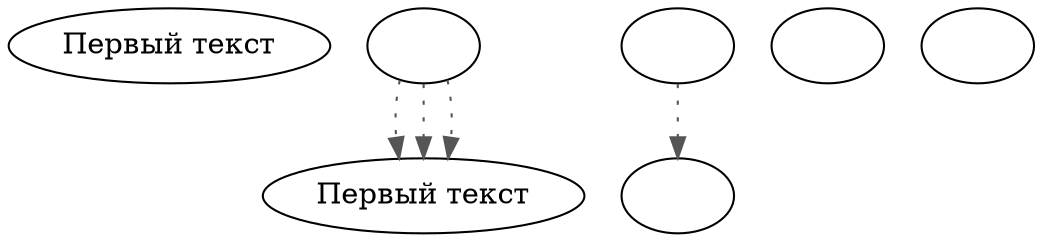 digraph ktcavn1 {
  "damage_p_proc" [style=filled       fillcolor="#FFFFFF"       color="#000000"]
  "damage_p_proc" [label="Первый текст"]
  "destroy_support" [style=filled       fillcolor="#FFFFFF"       color="#000000"]
  "destroy_support" [label="Первый текст"]
  "force_destroy_support" [style=filled       fillcolor="#FFFFFF"       color="#000000"]
  "force_destroy_support" [label=""]
  "start" [style=filled       fillcolor="#FFFFFF"       color="#000000"]
  "start" [label=""]
  "map_enter_p_proc" [style=filled       fillcolor="#FFFFFF"       color="#000000"]
  "map_enter_p_proc" -> "force_destroy_support" [style=dotted color="#555555"]
  "map_enter_p_proc" [label=""]
  "map_update_p_proc" [style=filled       fillcolor="#FFFFFF"       color="#000000"]
  "map_update_p_proc" [label=""]
  "timed_event_p_proc" [style=filled       fillcolor="#FFFFFF"       color="#000000"]
  "timed_event_p_proc" -> "destroy_support" [style=dotted color="#555555"]
  "timed_event_p_proc" -> "destroy_support" [style=dotted color="#555555"]
  "timed_event_p_proc" -> "destroy_support" [style=dotted color="#555555"]
  "timed_event_p_proc" [label=""]
}